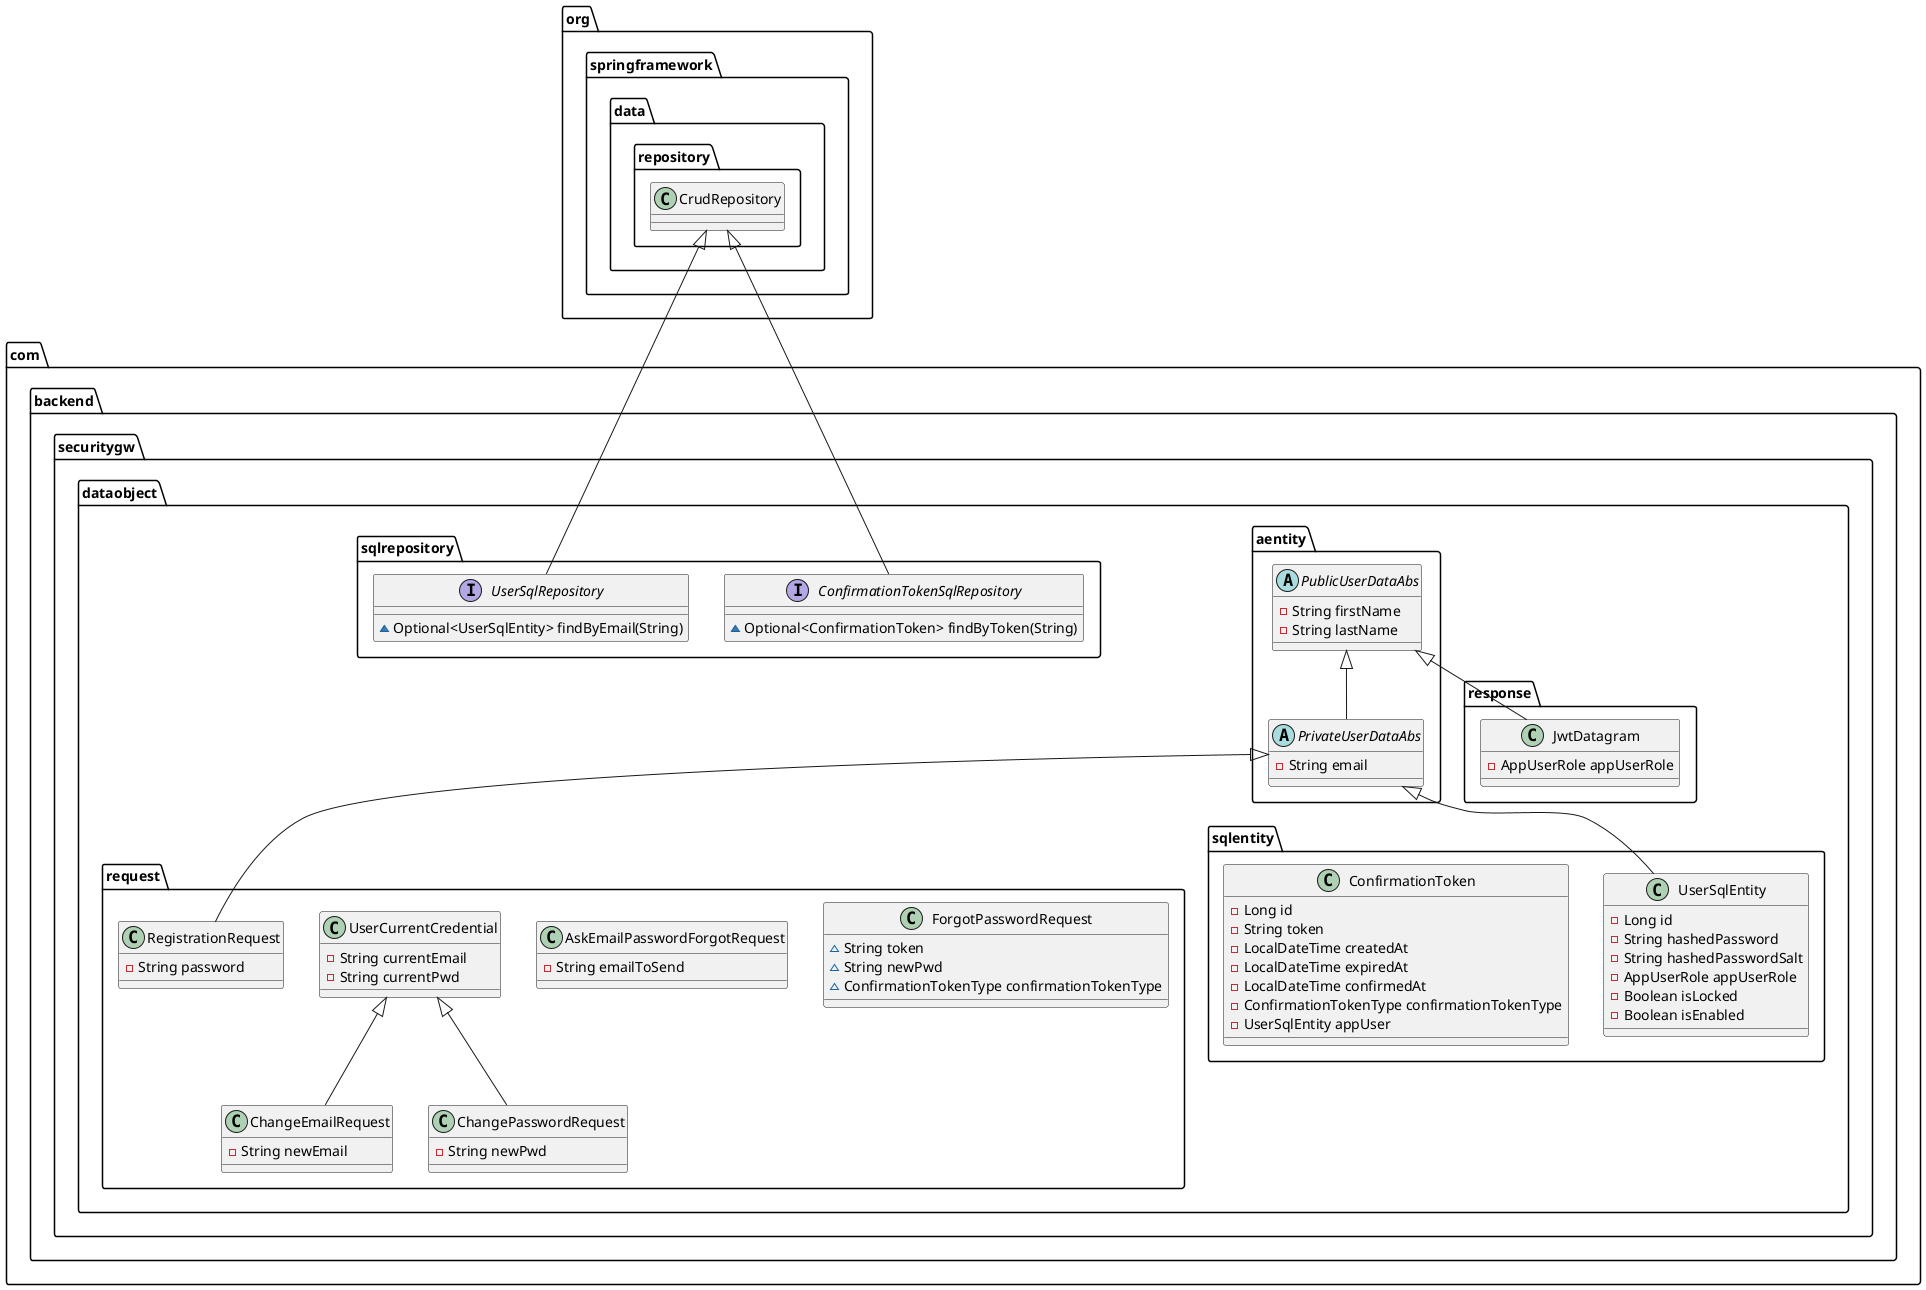 @startuml
class com.backend.securitygw.dataobject.request.ForgotPasswordRequest {
~ String token
~ String newPwd
~ ConfirmationTokenType confirmationTokenType
}
abstract class com.backend.securitygw.dataobject.aentity.PrivateUserDataAbs {
- String email
}
interface com.backend.securitygw.dataobject.sqlrepository.ConfirmationTokenSqlRepository {
~ Optional<ConfirmationToken> findByToken(String)
}
class com.backend.securitygw.dataobject.response.JwtDatagram {
- AppUserRole appUserRole
}
class com.backend.securitygw.dataobject.request.AskEmailPasswordForgotRequest {
- String emailToSend
}
class com.backend.securitygw.dataobject.request.UserCurrentCredential {
- String currentEmail
- String currentPwd
}
class com.backend.securitygw.dataobject.request.ChangeEmailRequest {
- String newEmail
}
class com.backend.securitygw.dataobject.request.ChangePasswordRequest {
- String newPwd
}
class com.backend.securitygw.dataobject.sqlentity.UserSqlEntity {
- Long id
- String hashedPassword
- String hashedPasswordSalt
- AppUserRole appUserRole
- Boolean isLocked
- Boolean isEnabled
}
class com.backend.securitygw.dataobject.request.RegistrationRequest {
- String password
}
abstract class com.backend.securitygw.dataobject.aentity.PublicUserDataAbs {
- String firstName
- String lastName
}
interface com.backend.securitygw.dataobject.sqlrepository.UserSqlRepository {
~ Optional<UserSqlEntity> findByEmail(String)
}
class com.backend.securitygw.dataobject.sqlentity.ConfirmationToken {
- Long id
- String token
- LocalDateTime createdAt
- LocalDateTime expiredAt
- LocalDateTime confirmedAt
- ConfirmationTokenType confirmationTokenType
- UserSqlEntity appUser
}


com.backend.securitygw.dataobject.aentity.PublicUserDataAbs <|-- com.backend.securitygw.dataobject.aentity.PrivateUserDataAbs
org.springframework.data.repository.CrudRepository <|-- com.backend.securitygw.dataobject.sqlrepository.ConfirmationTokenSqlRepository
com.backend.securitygw.dataobject.aentity.PublicUserDataAbs <|-- com.backend.securitygw.dataobject.response.JwtDatagram
com.backend.securitygw.dataobject.request.UserCurrentCredential <|-- com.backend.securitygw.dataobject.request.ChangeEmailRequest
com.backend.securitygw.dataobject.request.UserCurrentCredential <|-- com.backend.securitygw.dataobject.request.ChangePasswordRequest
com.backend.securitygw.dataobject.aentity.PrivateUserDataAbs <|-- com.backend.securitygw.dataobject.sqlentity.UserSqlEntity
com.backend.securitygw.dataobject.aentity.PrivateUserDataAbs <|-- com.backend.securitygw.dataobject.request.RegistrationRequest
org.springframework.data.repository.CrudRepository <|-- com.backend.securitygw.dataobject.sqlrepository.UserSqlRepository
@enduml